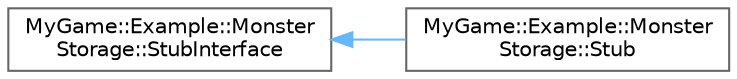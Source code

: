 digraph "Graphical Class Hierarchy"
{
 // LATEX_PDF_SIZE
  bgcolor="transparent";
  edge [fontname=Helvetica,fontsize=10,labelfontname=Helvetica,labelfontsize=10];
  node [fontname=Helvetica,fontsize=10,shape=box,height=0.2,width=0.4];
  rankdir="LR";
  Node0 [id="Node000000",label="MyGame::Example::Monster\lStorage::StubInterface",height=0.2,width=0.4,color="grey40", fillcolor="white", style="filled",URL="$classMyGame_1_1Example_1_1MonsterStorage_1_1StubInterface.html",tooltip=" "];
  Node0 -> Node1 [id="edge266_Node000000_Node000001",dir="back",color="steelblue1",style="solid",tooltip=" "];
  Node1 [id="Node000001",label="MyGame::Example::Monster\lStorage::Stub",height=0.2,width=0.4,color="grey40", fillcolor="white", style="filled",URL="$classMyGame_1_1Example_1_1MonsterStorage_1_1Stub.html",tooltip=" "];
}
